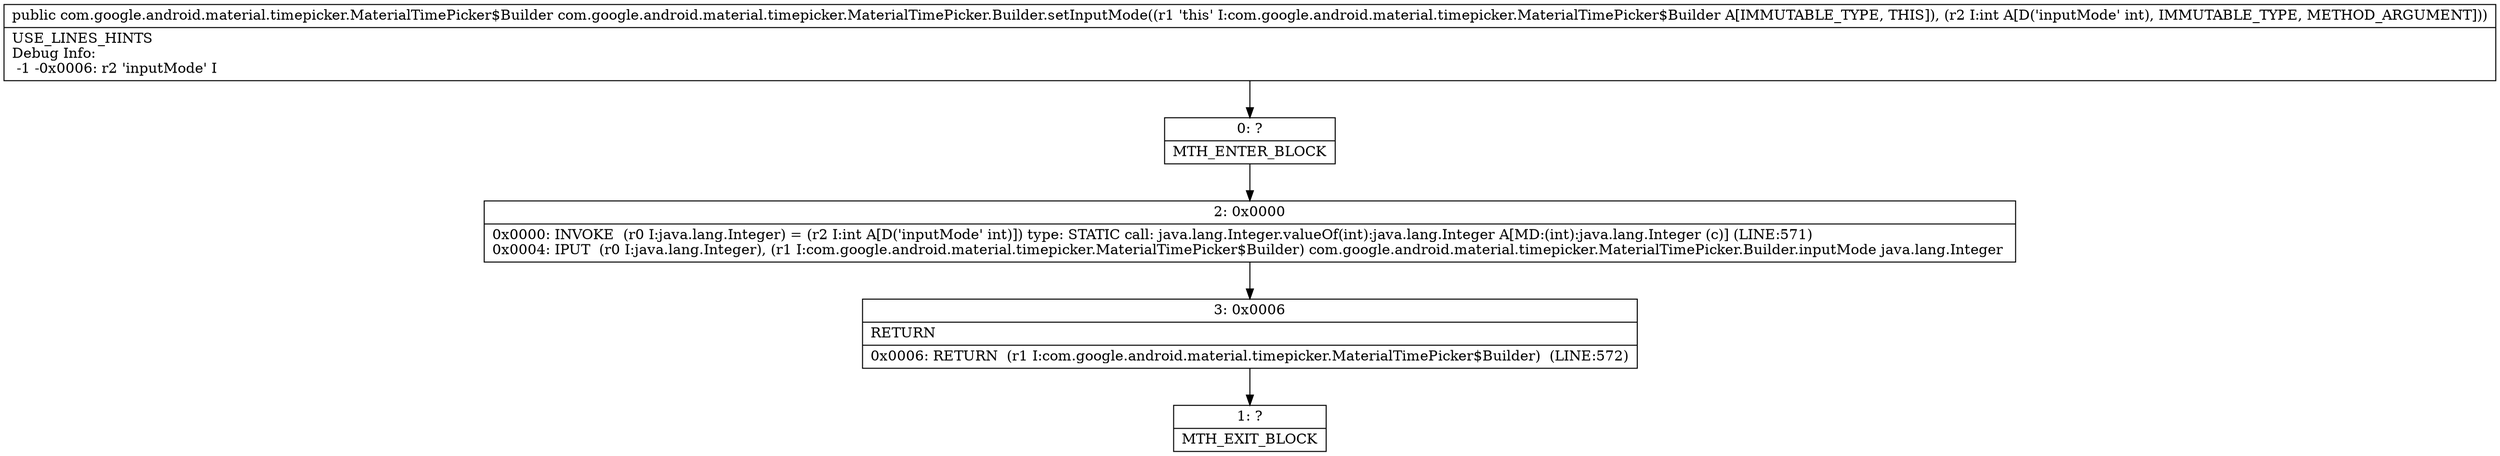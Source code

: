 digraph "CFG forcom.google.android.material.timepicker.MaterialTimePicker.Builder.setInputMode(I)Lcom\/google\/android\/material\/timepicker\/MaterialTimePicker$Builder;" {
Node_0 [shape=record,label="{0\:\ ?|MTH_ENTER_BLOCK\l}"];
Node_2 [shape=record,label="{2\:\ 0x0000|0x0000: INVOKE  (r0 I:java.lang.Integer) = (r2 I:int A[D('inputMode' int)]) type: STATIC call: java.lang.Integer.valueOf(int):java.lang.Integer A[MD:(int):java.lang.Integer (c)] (LINE:571)\l0x0004: IPUT  (r0 I:java.lang.Integer), (r1 I:com.google.android.material.timepicker.MaterialTimePicker$Builder) com.google.android.material.timepicker.MaterialTimePicker.Builder.inputMode java.lang.Integer \l}"];
Node_3 [shape=record,label="{3\:\ 0x0006|RETURN\l|0x0006: RETURN  (r1 I:com.google.android.material.timepicker.MaterialTimePicker$Builder)  (LINE:572)\l}"];
Node_1 [shape=record,label="{1\:\ ?|MTH_EXIT_BLOCK\l}"];
MethodNode[shape=record,label="{public com.google.android.material.timepicker.MaterialTimePicker$Builder com.google.android.material.timepicker.MaterialTimePicker.Builder.setInputMode((r1 'this' I:com.google.android.material.timepicker.MaterialTimePicker$Builder A[IMMUTABLE_TYPE, THIS]), (r2 I:int A[D('inputMode' int), IMMUTABLE_TYPE, METHOD_ARGUMENT]))  | USE_LINES_HINTS\lDebug Info:\l  \-1 \-0x0006: r2 'inputMode' I\l}"];
MethodNode -> Node_0;Node_0 -> Node_2;
Node_2 -> Node_3;
Node_3 -> Node_1;
}

